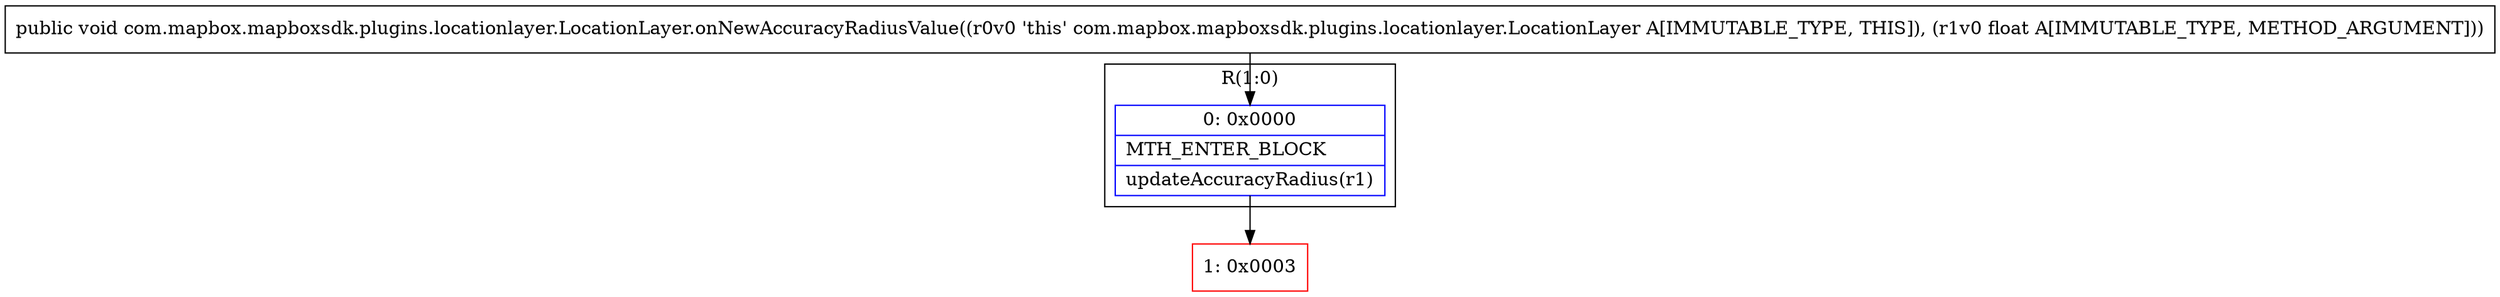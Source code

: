 digraph "CFG forcom.mapbox.mapboxsdk.plugins.locationlayer.LocationLayer.onNewAccuracyRadiusValue(F)V" {
subgraph cluster_Region_775470646 {
label = "R(1:0)";
node [shape=record,color=blue];
Node_0 [shape=record,label="{0\:\ 0x0000|MTH_ENTER_BLOCK\l|updateAccuracyRadius(r1)\l}"];
}
Node_1 [shape=record,color=red,label="{1\:\ 0x0003}"];
MethodNode[shape=record,label="{public void com.mapbox.mapboxsdk.plugins.locationlayer.LocationLayer.onNewAccuracyRadiusValue((r0v0 'this' com.mapbox.mapboxsdk.plugins.locationlayer.LocationLayer A[IMMUTABLE_TYPE, THIS]), (r1v0 float A[IMMUTABLE_TYPE, METHOD_ARGUMENT])) }"];
MethodNode -> Node_0;
Node_0 -> Node_1;
}

